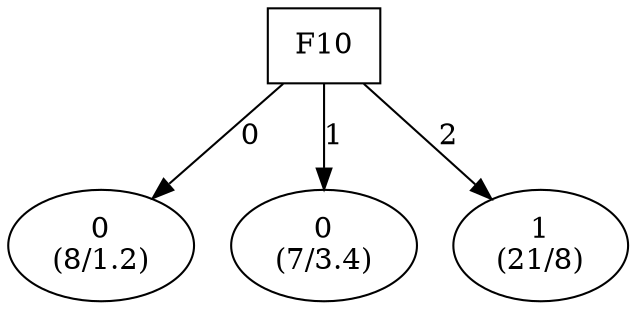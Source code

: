 digraph YaDT {
n0 [ shape=box, label="F10\n"]
n0 -> n1 [label="0"]
n1 [ shape=ellipse, label="0\n(8/1.2)"]
n0 -> n2 [label="1"]
n2 [ shape=ellipse, label="0\n(7/3.4)"]
n0 -> n3 [label="2"]
n3 [ shape=ellipse, label="1\n(21/8)"]
}
